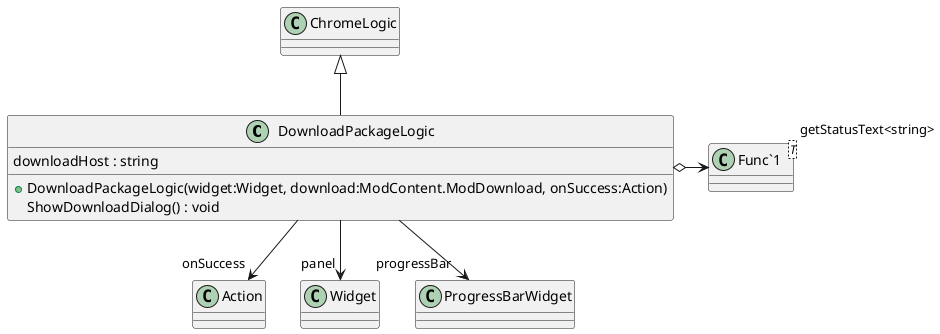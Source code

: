 @startuml
class DownloadPackageLogic {
    downloadHost : string
    + DownloadPackageLogic(widget:Widget, download:ModContent.ModDownload, onSuccess:Action)
    ShowDownloadDialog() : void
}
class "Func`1"<T> {
}
ChromeLogic <|-- DownloadPackageLogic
DownloadPackageLogic --> "onSuccess" Action
DownloadPackageLogic --> "panel" Widget
DownloadPackageLogic --> "progressBar" ProgressBarWidget
DownloadPackageLogic o-> "getStatusText<string>" "Func`1"
@enduml
